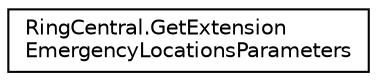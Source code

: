 digraph "Graphical Class Hierarchy"
{
 // LATEX_PDF_SIZE
  edge [fontname="Helvetica",fontsize="10",labelfontname="Helvetica",labelfontsize="10"];
  node [fontname="Helvetica",fontsize="10",shape=record];
  rankdir="LR";
  Node0 [label="RingCentral.GetExtension\lEmergencyLocationsParameters",height=0.2,width=0.4,color="black", fillcolor="white", style="filled",URL="$classRingCentral_1_1GetExtensionEmergencyLocationsParameters.html",tooltip="Query parameters for operation getExtensionEmergencyLocations"];
}
